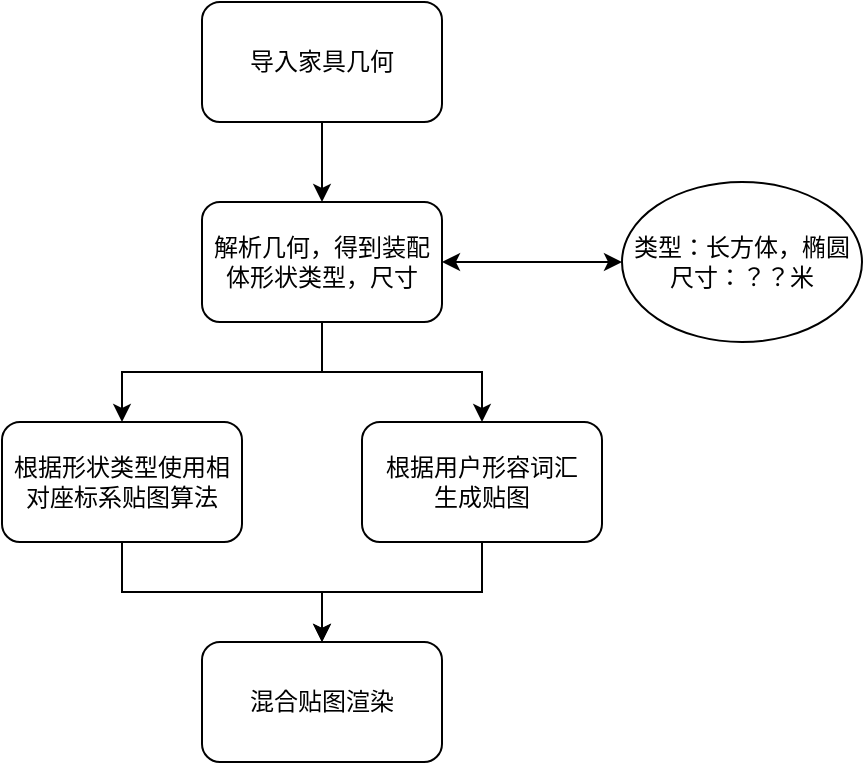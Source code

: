 <mxfile version="28.0.9">
  <diagram name="Page-1" id="H7QxHMriIWNjSBuKXxfJ">
    <mxGraphModel dx="837" dy="649" grid="1" gridSize="10" guides="1" tooltips="1" connect="1" arrows="1" fold="1" page="1" pageScale="1" pageWidth="827" pageHeight="1169" math="0" shadow="0">
      <root>
        <mxCell id="0" />
        <mxCell id="1" parent="0" />
        <mxCell id="-8fxrUhJb9SYPg-zwKEV-8" style="edgeStyle=orthogonalEdgeStyle;rounded=0;orthogonalLoop=1;jettySize=auto;html=1;exitX=0.5;exitY=1;exitDx=0;exitDy=0;entryX=0.5;entryY=0;entryDx=0;entryDy=0;" edge="1" parent="1" source="-8fxrUhJb9SYPg-zwKEV-1" target="-8fxrUhJb9SYPg-zwKEV-2">
          <mxGeometry relative="1" as="geometry" />
        </mxCell>
        <mxCell id="-8fxrUhJb9SYPg-zwKEV-1" value="导入家具几何" style="rounded=1;whiteSpace=wrap;html=1;" vertex="1" parent="1">
          <mxGeometry x="340" y="190" width="120" height="60" as="geometry" />
        </mxCell>
        <mxCell id="-8fxrUhJb9SYPg-zwKEV-9" style="edgeStyle=orthogonalEdgeStyle;rounded=0;orthogonalLoop=1;jettySize=auto;html=1;exitX=0.5;exitY=1;exitDx=0;exitDy=0;entryX=0.5;entryY=0;entryDx=0;entryDy=0;" edge="1" parent="1" source="-8fxrUhJb9SYPg-zwKEV-2" target="-8fxrUhJb9SYPg-zwKEV-7">
          <mxGeometry relative="1" as="geometry" />
        </mxCell>
        <mxCell id="-8fxrUhJb9SYPg-zwKEV-2" value="解析几何，得到装配体形状类型，尺寸" style="rounded=1;whiteSpace=wrap;html=1;" vertex="1" parent="1">
          <mxGeometry x="340" y="290" width="120" height="60" as="geometry" />
        </mxCell>
        <mxCell id="-8fxrUhJb9SYPg-zwKEV-3" value="类型：长方体，椭圆&lt;div&gt;尺寸：？？米&lt;/div&gt;" style="ellipse;whiteSpace=wrap;html=1;" vertex="1" parent="1">
          <mxGeometry x="550" y="280" width="120" height="80" as="geometry" />
        </mxCell>
        <mxCell id="-8fxrUhJb9SYPg-zwKEV-5" value="" style="endArrow=classic;startArrow=classic;html=1;rounded=0;exitX=1;exitY=0.5;exitDx=0;exitDy=0;entryX=0;entryY=0.5;entryDx=0;entryDy=0;" edge="1" parent="1" source="-8fxrUhJb9SYPg-zwKEV-2" target="-8fxrUhJb9SYPg-zwKEV-3">
          <mxGeometry width="50" height="50" relative="1" as="geometry">
            <mxPoint x="480" y="400" as="sourcePoint" />
            <mxPoint x="530" y="350" as="targetPoint" />
          </mxGeometry>
        </mxCell>
        <mxCell id="-8fxrUhJb9SYPg-zwKEV-13" style="edgeStyle=orthogonalEdgeStyle;rounded=0;orthogonalLoop=1;jettySize=auto;html=1;entryX=0.5;entryY=0;entryDx=0;entryDy=0;" edge="1" parent="1" source="-8fxrUhJb9SYPg-zwKEV-6" target="-8fxrUhJb9SYPg-zwKEV-11">
          <mxGeometry relative="1" as="geometry" />
        </mxCell>
        <mxCell id="-8fxrUhJb9SYPg-zwKEV-6" value="根据用户形容词汇&lt;div&gt;生成贴图&lt;/div&gt;" style="rounded=1;whiteSpace=wrap;html=1;" vertex="1" parent="1">
          <mxGeometry x="420" y="400" width="120" height="60" as="geometry" />
        </mxCell>
        <mxCell id="-8fxrUhJb9SYPg-zwKEV-12" style="edgeStyle=orthogonalEdgeStyle;rounded=0;orthogonalLoop=1;jettySize=auto;html=1;exitX=0.5;exitY=1;exitDx=0;exitDy=0;" edge="1" parent="1" source="-8fxrUhJb9SYPg-zwKEV-7" target="-8fxrUhJb9SYPg-zwKEV-11">
          <mxGeometry relative="1" as="geometry" />
        </mxCell>
        <mxCell id="-8fxrUhJb9SYPg-zwKEV-7" value="根据形状类型使用相对座标系贴图算法" style="rounded=1;whiteSpace=wrap;html=1;" vertex="1" parent="1">
          <mxGeometry x="240" y="400" width="120" height="60" as="geometry" />
        </mxCell>
        <mxCell id="-8fxrUhJb9SYPg-zwKEV-10" style="edgeStyle=orthogonalEdgeStyle;rounded=0;orthogonalLoop=1;jettySize=auto;html=1;exitX=0.5;exitY=1;exitDx=0;exitDy=0;entryX=0.5;entryY=0;entryDx=0;entryDy=0;" edge="1" parent="1" source="-8fxrUhJb9SYPg-zwKEV-2" target="-8fxrUhJb9SYPg-zwKEV-6">
          <mxGeometry relative="1" as="geometry" />
        </mxCell>
        <mxCell id="-8fxrUhJb9SYPg-zwKEV-11" value="混合贴图渲染" style="rounded=1;whiteSpace=wrap;html=1;" vertex="1" parent="1">
          <mxGeometry x="340" y="510" width="120" height="60" as="geometry" />
        </mxCell>
      </root>
    </mxGraphModel>
  </diagram>
</mxfile>
